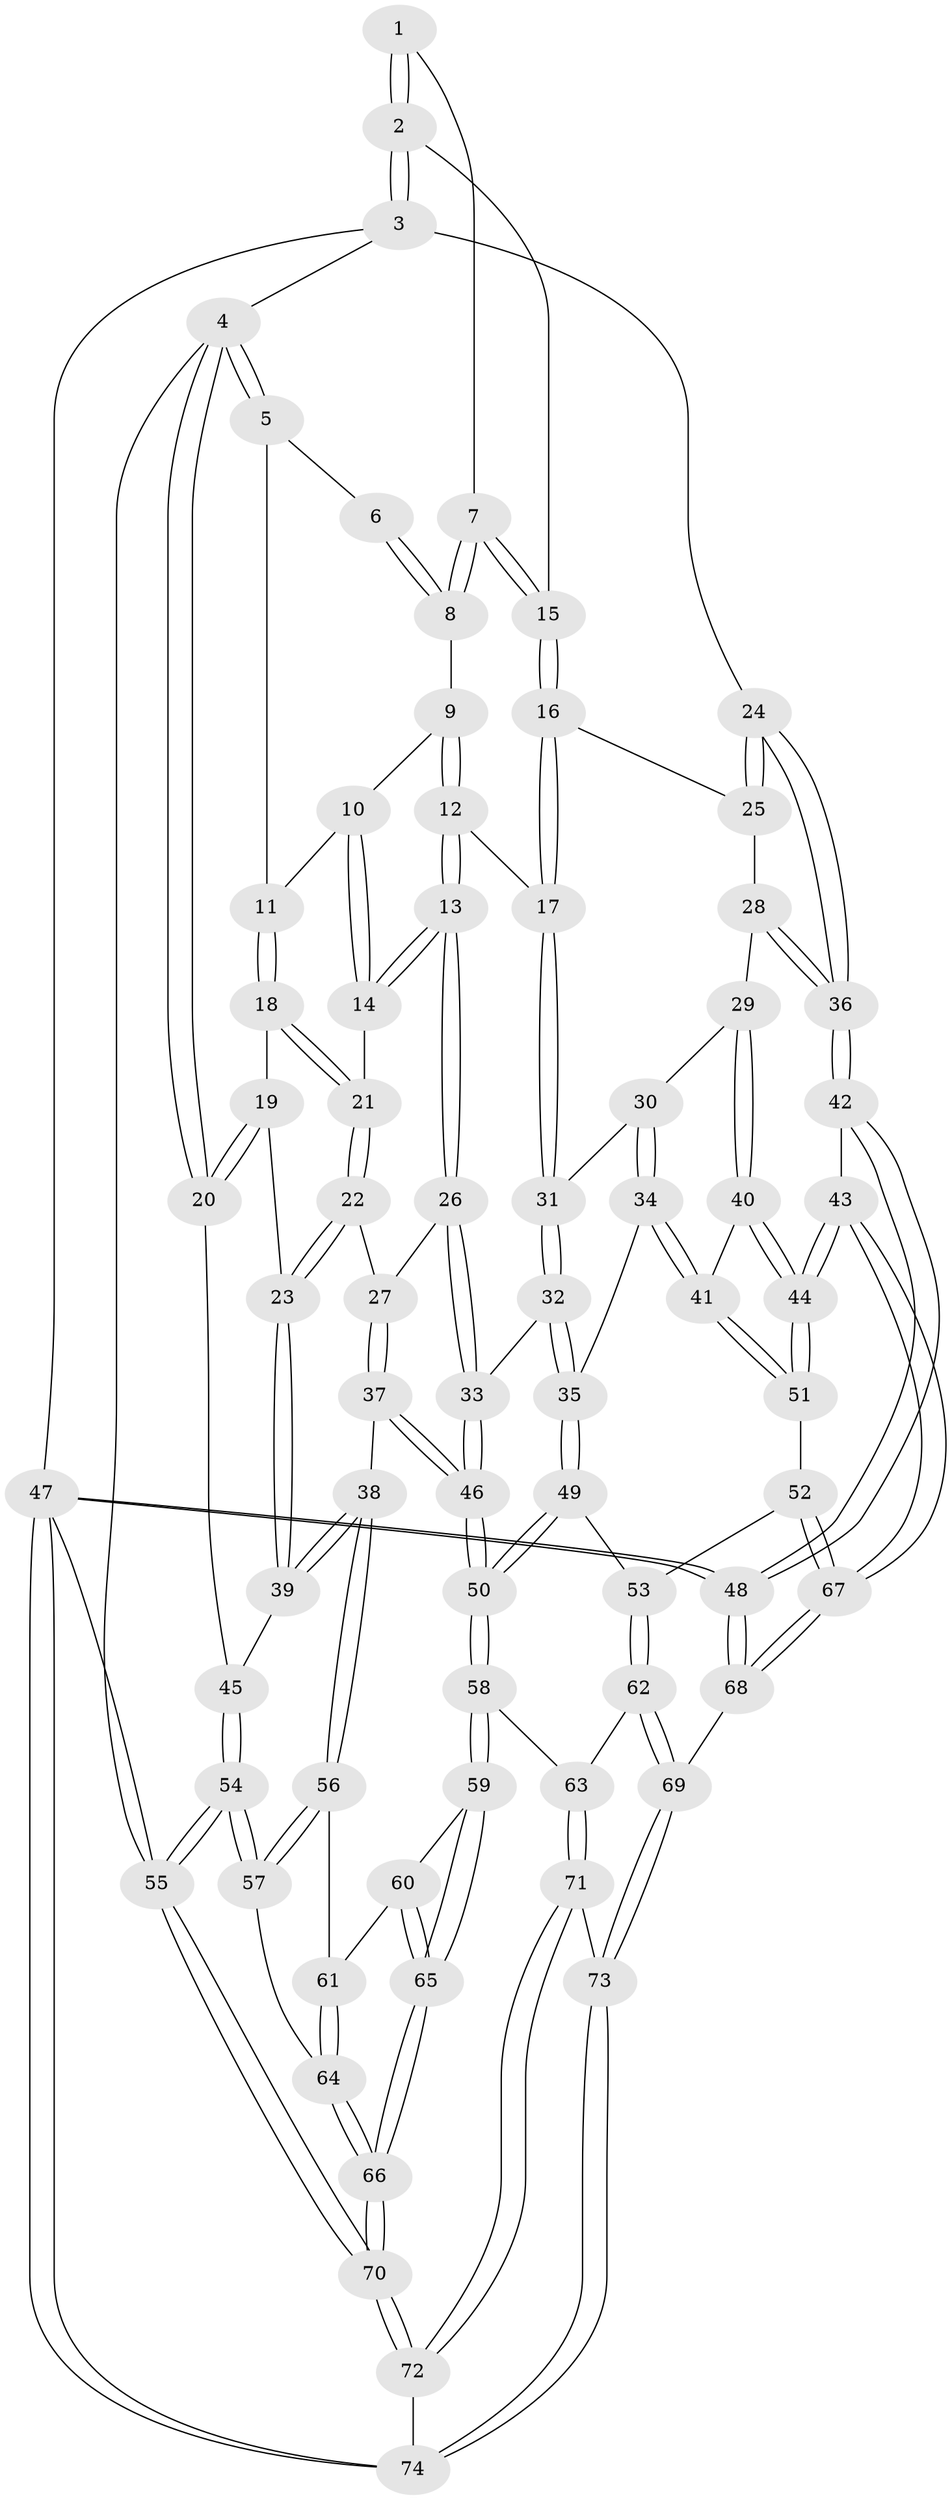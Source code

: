 // coarse degree distribution, {3: 0.0784313725490196, 6: 0.17647058823529413, 4: 0.43137254901960786, 2: 0.0392156862745098, 5: 0.27450980392156865}
// Generated by graph-tools (version 1.1) at 2025/52/02/27/25 19:52:39]
// undirected, 74 vertices, 182 edges
graph export_dot {
graph [start="1"]
  node [color=gray90,style=filled];
  1 [pos="+0.7621908765857678+0"];
  2 [pos="+1+0"];
  3 [pos="+1+0"];
  4 [pos="+0+0"];
  5 [pos="+0.2898833965709903+0"];
  6 [pos="+0.5208609296580775+0"];
  7 [pos="+0.7095932272474677+0.11835654559387745"];
  8 [pos="+0.6448129164709885+0.11873422469123707"];
  9 [pos="+0.5894994576034852+0.13985191930366456"];
  10 [pos="+0.4161195329607696+0.043139666214461976"];
  11 [pos="+0.30313500943135585+0"];
  12 [pos="+0.5557266895847955+0.309022036823332"];
  13 [pos="+0.548878250821392+0.3123837581451483"];
  14 [pos="+0.5058868151157366+0.27898531689087497"];
  15 [pos="+0.7991728133105473+0.20845789482052132"];
  16 [pos="+0.8000356196321363+0.21710124904256325"];
  17 [pos="+0.6989353250279912+0.31811417462011937"];
  18 [pos="+0.29476641037734497+0"];
  19 [pos="+0.10254582144889896+0.19651353209251177"];
  20 [pos="+0+0.17730748143257455"];
  21 [pos="+0.31619047482894186+0.2360411154095004"];
  22 [pos="+0.29308085045137555+0.29961082646978426"];
  23 [pos="+0.15909564562257356+0.3799933030563328"];
  24 [pos="+1+0.2814310123277773"];
  25 [pos="+0.9206610897654454+0.3043755012163362"];
  26 [pos="+0.5018695455883083+0.40469037440829053"];
  27 [pos="+0.4103995631647169+0.41304316438655125"];
  28 [pos="+0.8809105706291855+0.42159303210304094"];
  29 [pos="+0.8662965878770115+0.43659810919244335"];
  30 [pos="+0.7852256189869015+0.42977741505985473"];
  31 [pos="+0.722834185239196+0.40804876724887695"];
  32 [pos="+0.6580629715899385+0.5390820376770501"];
  33 [pos="+0.5628989571756593+0.5348301113697563"];
  34 [pos="+0.7822785282653195+0.598819082681524"];
  35 [pos="+0.7197722254096429+0.5946013343945206"];
  36 [pos="+1+0.6074236669763734"];
  37 [pos="+0.29699585281402663+0.5624686801994271"];
  38 [pos="+0.178643418573771+0.5756695959959626"];
  39 [pos="+0.09324091062961205+0.5002673248672556"];
  40 [pos="+0.8659634306094658+0.4556823796560899"];
  41 [pos="+0.8104675305852383+0.6047140905959814"];
  42 [pos="+1+0.6332599068921138"];
  43 [pos="+1+0.6579879630607592"];
  44 [pos="+1+0.6509839779400368"];
  45 [pos="+0+0.49735902193014864"];
  46 [pos="+0.4753704251886894+0.6517794888162803"];
  47 [pos="+1+1"];
  48 [pos="+1+1"];
  49 [pos="+0.6762813886409608+0.7086658075189624"];
  50 [pos="+0.4988827763195278+0.7983703292581222"];
  51 [pos="+0.8143733807496558+0.6077319286453465"];
  52 [pos="+0.8020076403297062+0.7574362364126289"];
  53 [pos="+0.6785731691484957+0.7106002577554268"];
  54 [pos="+0+0.9678736609901911"];
  55 [pos="+0+1"];
  56 [pos="+0.1818318234874447+0.6165960306754386"];
  57 [pos="+0.044640944853661595+0.7852551185783467"];
  58 [pos="+0.4979150036447019+0.8022654273732132"];
  59 [pos="+0.4663623799780215+0.817815034610382"];
  60 [pos="+0.27192316435754155+0.7368349744013039"];
  61 [pos="+0.1969335996792916+0.6616297327479576"];
  62 [pos="+0.734563756924307+0.8285605556891128"];
  63 [pos="+0.49864517119964874+0.8029929489793861"];
  64 [pos="+0.16384272853957726+0.8236947783008146"];
  65 [pos="+0.23338682801715446+1"];
  66 [pos="+0.209178877908065+1"];
  67 [pos="+0.8428641834577293+0.8597095670024987"];
  68 [pos="+0.841987325688219+0.862176373448096"];
  69 [pos="+0.822792259341264+0.878059779479621"];
  70 [pos="+0.11988289699574502+1"];
  71 [pos="+0.6068943327922399+0.9649170553561709"];
  72 [pos="+0.6004486730082977+1"];
  73 [pos="+0.8188651525522628+0.8853488481983515"];
  74 [pos="+0.8379099991025117+1"];
  1 -- 2;
  1 -- 2;
  1 -- 7;
  2 -- 3;
  2 -- 3;
  2 -- 15;
  3 -- 4;
  3 -- 24;
  3 -- 47;
  4 -- 5;
  4 -- 5;
  4 -- 20;
  4 -- 20;
  4 -- 55;
  5 -- 6;
  5 -- 11;
  6 -- 8;
  6 -- 8;
  7 -- 8;
  7 -- 8;
  7 -- 15;
  7 -- 15;
  8 -- 9;
  9 -- 10;
  9 -- 12;
  9 -- 12;
  10 -- 11;
  10 -- 14;
  10 -- 14;
  11 -- 18;
  11 -- 18;
  12 -- 13;
  12 -- 13;
  12 -- 17;
  13 -- 14;
  13 -- 14;
  13 -- 26;
  13 -- 26;
  14 -- 21;
  15 -- 16;
  15 -- 16;
  16 -- 17;
  16 -- 17;
  16 -- 25;
  17 -- 31;
  17 -- 31;
  18 -- 19;
  18 -- 21;
  18 -- 21;
  19 -- 20;
  19 -- 20;
  19 -- 23;
  20 -- 45;
  21 -- 22;
  21 -- 22;
  22 -- 23;
  22 -- 23;
  22 -- 27;
  23 -- 39;
  23 -- 39;
  24 -- 25;
  24 -- 25;
  24 -- 36;
  24 -- 36;
  25 -- 28;
  26 -- 27;
  26 -- 33;
  26 -- 33;
  27 -- 37;
  27 -- 37;
  28 -- 29;
  28 -- 36;
  28 -- 36;
  29 -- 30;
  29 -- 40;
  29 -- 40;
  30 -- 31;
  30 -- 34;
  30 -- 34;
  31 -- 32;
  31 -- 32;
  32 -- 33;
  32 -- 35;
  32 -- 35;
  33 -- 46;
  33 -- 46;
  34 -- 35;
  34 -- 41;
  34 -- 41;
  35 -- 49;
  35 -- 49;
  36 -- 42;
  36 -- 42;
  37 -- 38;
  37 -- 46;
  37 -- 46;
  38 -- 39;
  38 -- 39;
  38 -- 56;
  38 -- 56;
  39 -- 45;
  40 -- 41;
  40 -- 44;
  40 -- 44;
  41 -- 51;
  41 -- 51;
  42 -- 43;
  42 -- 48;
  42 -- 48;
  43 -- 44;
  43 -- 44;
  43 -- 67;
  43 -- 67;
  44 -- 51;
  44 -- 51;
  45 -- 54;
  45 -- 54;
  46 -- 50;
  46 -- 50;
  47 -- 48;
  47 -- 48;
  47 -- 74;
  47 -- 74;
  47 -- 55;
  48 -- 68;
  48 -- 68;
  49 -- 50;
  49 -- 50;
  49 -- 53;
  50 -- 58;
  50 -- 58;
  51 -- 52;
  52 -- 53;
  52 -- 67;
  52 -- 67;
  53 -- 62;
  53 -- 62;
  54 -- 55;
  54 -- 55;
  54 -- 57;
  54 -- 57;
  55 -- 70;
  55 -- 70;
  56 -- 57;
  56 -- 57;
  56 -- 61;
  57 -- 64;
  58 -- 59;
  58 -- 59;
  58 -- 63;
  59 -- 60;
  59 -- 65;
  59 -- 65;
  60 -- 61;
  60 -- 65;
  60 -- 65;
  61 -- 64;
  61 -- 64;
  62 -- 63;
  62 -- 69;
  62 -- 69;
  63 -- 71;
  63 -- 71;
  64 -- 66;
  64 -- 66;
  65 -- 66;
  65 -- 66;
  66 -- 70;
  66 -- 70;
  67 -- 68;
  67 -- 68;
  68 -- 69;
  69 -- 73;
  69 -- 73;
  70 -- 72;
  70 -- 72;
  71 -- 72;
  71 -- 72;
  71 -- 73;
  72 -- 74;
  73 -- 74;
  73 -- 74;
}
